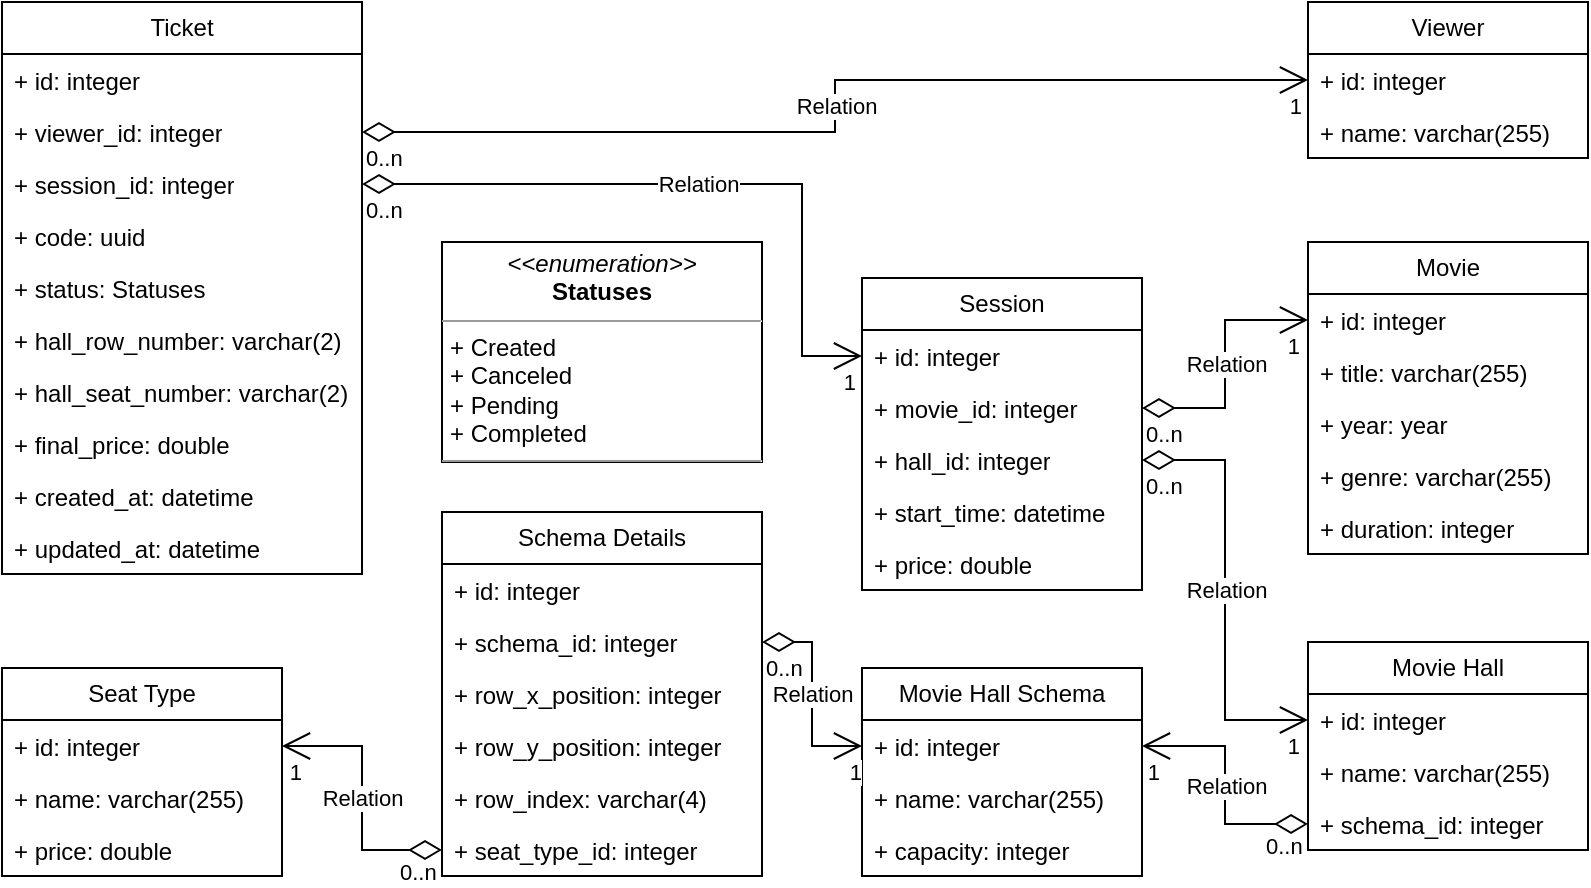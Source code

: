 <mxfile version="21.3.7" type="device">
  <diagram name="Страница 1" id="mAHyzVsj1osNLRTFfHKs">
    <mxGraphModel dx="1372" dy="753" grid="1" gridSize="10" guides="1" tooltips="1" connect="1" arrows="1" fold="1" page="1" pageScale="1" pageWidth="827" pageHeight="1169" math="0" shadow="0">
      <root>
        <mxCell id="0" />
        <mxCell id="1" parent="0" />
        <mxCell id="s28Vwgl7yr0prFbt-i51-13" value="Movie" style="swimlane;fontStyle=0;childLayout=stackLayout;horizontal=1;startSize=26;fillColor=none;horizontalStack=0;resizeParent=1;resizeParentMax=0;resizeLast=0;collapsible=1;marginBottom=0;whiteSpace=wrap;html=1;" parent="1" vertex="1">
          <mxGeometry x="673" y="200" width="140" height="156" as="geometry" />
        </mxCell>
        <mxCell id="s28Vwgl7yr0prFbt-i51-27" value="+ id: integer&lt;br&gt;" style="text;strokeColor=none;fillColor=none;align=left;verticalAlign=top;spacingLeft=4;spacingRight=4;overflow=hidden;rotatable=0;points=[[0,0.5],[1,0.5]];portConstraint=eastwest;whiteSpace=wrap;html=1;" parent="s28Vwgl7yr0prFbt-i51-13" vertex="1">
          <mxGeometry y="26" width="140" height="26" as="geometry" />
        </mxCell>
        <mxCell id="s28Vwgl7yr0prFbt-i51-28" value="+ title: varchar(255)&lt;br&gt;" style="text;strokeColor=none;fillColor=none;align=left;verticalAlign=top;spacingLeft=4;spacingRight=4;overflow=hidden;rotatable=0;points=[[0,0.5],[1,0.5]];portConstraint=eastwest;whiteSpace=wrap;html=1;" parent="s28Vwgl7yr0prFbt-i51-13" vertex="1">
          <mxGeometry y="52" width="140" height="26" as="geometry" />
        </mxCell>
        <mxCell id="s28Vwgl7yr0prFbt-i51-29" value="+ year: year" style="text;strokeColor=none;fillColor=none;align=left;verticalAlign=top;spacingLeft=4;spacingRight=4;overflow=hidden;rotatable=0;points=[[0,0.5],[1,0.5]];portConstraint=eastwest;whiteSpace=wrap;html=1;" parent="s28Vwgl7yr0prFbt-i51-13" vertex="1">
          <mxGeometry y="78" width="140" height="26" as="geometry" />
        </mxCell>
        <mxCell id="s28Vwgl7yr0prFbt-i51-30" value="+ genre: varchar(255)" style="text;strokeColor=none;fillColor=none;align=left;verticalAlign=top;spacingLeft=4;spacingRight=4;overflow=hidden;rotatable=0;points=[[0,0.5],[1,0.5]];portConstraint=eastwest;whiteSpace=wrap;html=1;" parent="s28Vwgl7yr0prFbt-i51-13" vertex="1">
          <mxGeometry y="104" width="140" height="26" as="geometry" />
        </mxCell>
        <mxCell id="s28Vwgl7yr0prFbt-i51-31" value="+ duration: integer&lt;br&gt;" style="text;strokeColor=none;fillColor=none;align=left;verticalAlign=top;spacingLeft=4;spacingRight=4;overflow=hidden;rotatable=0;points=[[0,0.5],[1,0.5]];portConstraint=eastwest;whiteSpace=wrap;html=1;" parent="s28Vwgl7yr0prFbt-i51-13" vertex="1">
          <mxGeometry y="130" width="140" height="26" as="geometry" />
        </mxCell>
        <mxCell id="s28Vwgl7yr0prFbt-i51-32" value="Movie Hall" style="swimlane;fontStyle=0;childLayout=stackLayout;horizontal=1;startSize=26;fillColor=none;horizontalStack=0;resizeParent=1;resizeParentMax=0;resizeLast=0;collapsible=1;marginBottom=0;whiteSpace=wrap;html=1;" parent="1" vertex="1">
          <mxGeometry x="673" y="400" width="140" height="104" as="geometry" />
        </mxCell>
        <mxCell id="s28Vwgl7yr0prFbt-i51-33" value="+ id: integer" style="text;strokeColor=none;fillColor=none;align=left;verticalAlign=top;spacingLeft=4;spacingRight=4;overflow=hidden;rotatable=0;points=[[0,0.5],[1,0.5]];portConstraint=eastwest;whiteSpace=wrap;html=1;" parent="s28Vwgl7yr0prFbt-i51-32" vertex="1">
          <mxGeometry y="26" width="140" height="26" as="geometry" />
        </mxCell>
        <mxCell id="s28Vwgl7yr0prFbt-i51-34" value="+ name: varchar(255)" style="text;strokeColor=none;fillColor=none;align=left;verticalAlign=top;spacingLeft=4;spacingRight=4;overflow=hidden;rotatable=0;points=[[0,0.5],[1,0.5]];portConstraint=eastwest;whiteSpace=wrap;html=1;" parent="s28Vwgl7yr0prFbt-i51-32" vertex="1">
          <mxGeometry y="52" width="140" height="26" as="geometry" />
        </mxCell>
        <mxCell id="s28Vwgl7yr0prFbt-i51-35" value="+ schema_id: integer" style="text;strokeColor=none;fillColor=none;align=left;verticalAlign=top;spacingLeft=4;spacingRight=4;overflow=hidden;rotatable=0;points=[[0,0.5],[1,0.5]];portConstraint=eastwest;whiteSpace=wrap;html=1;" parent="s28Vwgl7yr0prFbt-i51-32" vertex="1">
          <mxGeometry y="78" width="140" height="26" as="geometry" />
        </mxCell>
        <mxCell id="s28Vwgl7yr0prFbt-i51-36" value="Session" style="swimlane;fontStyle=0;childLayout=stackLayout;horizontal=1;startSize=26;fillColor=none;horizontalStack=0;resizeParent=1;resizeParentMax=0;resizeLast=0;collapsible=1;marginBottom=0;whiteSpace=wrap;html=1;" parent="1" vertex="1">
          <mxGeometry x="450" y="218" width="140" height="156" as="geometry" />
        </mxCell>
        <mxCell id="s28Vwgl7yr0prFbt-i51-37" value="+ id: integer" style="text;strokeColor=none;fillColor=none;align=left;verticalAlign=top;spacingLeft=4;spacingRight=4;overflow=hidden;rotatable=0;points=[[0,0.5],[1,0.5]];portConstraint=eastwest;whiteSpace=wrap;html=1;" parent="s28Vwgl7yr0prFbt-i51-36" vertex="1">
          <mxGeometry y="26" width="140" height="26" as="geometry" />
        </mxCell>
        <mxCell id="s28Vwgl7yr0prFbt-i51-39" value="+ movie_id: integer" style="text;strokeColor=none;fillColor=none;align=left;verticalAlign=top;spacingLeft=4;spacingRight=4;overflow=hidden;rotatable=0;points=[[0,0.5],[1,0.5]];portConstraint=eastwest;whiteSpace=wrap;html=1;" parent="s28Vwgl7yr0prFbt-i51-36" vertex="1">
          <mxGeometry y="52" width="140" height="26" as="geometry" />
        </mxCell>
        <mxCell id="s28Vwgl7yr0prFbt-i51-38" value="+ hall_id: integer" style="text;strokeColor=none;fillColor=none;align=left;verticalAlign=top;spacingLeft=4;spacingRight=4;overflow=hidden;rotatable=0;points=[[0,0.5],[1,0.5]];portConstraint=eastwest;whiteSpace=wrap;html=1;" parent="s28Vwgl7yr0prFbt-i51-36" vertex="1">
          <mxGeometry y="78" width="140" height="26" as="geometry" />
        </mxCell>
        <mxCell id="s28Vwgl7yr0prFbt-i51-41" value="+ start_time: datetime" style="text;strokeColor=none;fillColor=none;align=left;verticalAlign=top;spacingLeft=4;spacingRight=4;overflow=hidden;rotatable=0;points=[[0,0.5],[1,0.5]];portConstraint=eastwest;whiteSpace=wrap;html=1;" parent="s28Vwgl7yr0prFbt-i51-36" vertex="1">
          <mxGeometry y="104" width="140" height="26" as="geometry" />
        </mxCell>
        <mxCell id="s28Vwgl7yr0prFbt-i51-40" value="+ price: double" style="text;strokeColor=none;fillColor=none;align=left;verticalAlign=top;spacingLeft=4;spacingRight=4;overflow=hidden;rotatable=0;points=[[0,0.5],[1,0.5]];portConstraint=eastwest;whiteSpace=wrap;html=1;" parent="s28Vwgl7yr0prFbt-i51-36" vertex="1">
          <mxGeometry y="130" width="140" height="26" as="geometry" />
        </mxCell>
        <mxCell id="s28Vwgl7yr0prFbt-i51-42" value="Relation" style="endArrow=open;html=1;endSize=12;startArrow=diamondThin;startSize=14;startFill=0;edgeStyle=orthogonalEdgeStyle;rounded=0;" parent="1" source="s28Vwgl7yr0prFbt-i51-38" target="s28Vwgl7yr0prFbt-i51-33" edge="1">
          <mxGeometry relative="1" as="geometry">
            <mxPoint x="340" y="410" as="sourcePoint" />
            <mxPoint x="500" y="410" as="targetPoint" />
            <mxPoint as="offset" />
          </mxGeometry>
        </mxCell>
        <mxCell id="s28Vwgl7yr0prFbt-i51-43" value="0..n" style="edgeLabel;resizable=0;html=1;align=left;verticalAlign=top;" parent="s28Vwgl7yr0prFbt-i51-42" connectable="0" vertex="1">
          <mxGeometry x="-1" relative="1" as="geometry" />
        </mxCell>
        <mxCell id="s28Vwgl7yr0prFbt-i51-44" value="1" style="edgeLabel;resizable=0;html=1;align=right;verticalAlign=top;" parent="s28Vwgl7yr0prFbt-i51-42" connectable="0" vertex="1">
          <mxGeometry x="1" relative="1" as="geometry">
            <mxPoint x="-4" as="offset" />
          </mxGeometry>
        </mxCell>
        <mxCell id="s28Vwgl7yr0prFbt-i51-45" value="Relation" style="endArrow=open;html=1;endSize=12;startArrow=diamondThin;startSize=14;startFill=0;edgeStyle=orthogonalEdgeStyle;rounded=0;" parent="1" source="s28Vwgl7yr0prFbt-i51-39" target="s28Vwgl7yr0prFbt-i51-27" edge="1">
          <mxGeometry relative="1" as="geometry">
            <mxPoint x="340" y="410" as="sourcePoint" />
            <mxPoint x="490" y="390" as="targetPoint" />
          </mxGeometry>
        </mxCell>
        <mxCell id="s28Vwgl7yr0prFbt-i51-46" value="0..n" style="edgeLabel;resizable=0;html=1;align=left;verticalAlign=top;" parent="s28Vwgl7yr0prFbt-i51-45" connectable="0" vertex="1">
          <mxGeometry x="-1" relative="1" as="geometry" />
        </mxCell>
        <mxCell id="s28Vwgl7yr0prFbt-i51-47" value="1" style="edgeLabel;resizable=0;html=1;align=right;verticalAlign=top;" parent="s28Vwgl7yr0prFbt-i51-45" connectable="0" vertex="1">
          <mxGeometry x="1" relative="1" as="geometry">
            <mxPoint x="-4" as="offset" />
          </mxGeometry>
        </mxCell>
        <mxCell id="s28Vwgl7yr0prFbt-i51-48" value="Viewer" style="swimlane;fontStyle=0;childLayout=stackLayout;horizontal=1;startSize=26;fillColor=none;horizontalStack=0;resizeParent=1;resizeParentMax=0;resizeLast=0;collapsible=1;marginBottom=0;whiteSpace=wrap;html=1;" parent="1" vertex="1">
          <mxGeometry x="673" y="80" width="140" height="78" as="geometry" />
        </mxCell>
        <mxCell id="s28Vwgl7yr0prFbt-i51-49" value="+ id: integer" style="text;strokeColor=none;fillColor=none;align=left;verticalAlign=top;spacingLeft=4;spacingRight=4;overflow=hidden;rotatable=0;points=[[0,0.5],[1,0.5]];portConstraint=eastwest;whiteSpace=wrap;html=1;" parent="s28Vwgl7yr0prFbt-i51-48" vertex="1">
          <mxGeometry y="26" width="140" height="26" as="geometry" />
        </mxCell>
        <mxCell id="s28Vwgl7yr0prFbt-i51-50" value="+ name: varchar(255)" style="text;strokeColor=none;fillColor=none;align=left;verticalAlign=top;spacingLeft=4;spacingRight=4;overflow=hidden;rotatable=0;points=[[0,0.5],[1,0.5]];portConstraint=eastwest;whiteSpace=wrap;html=1;" parent="s28Vwgl7yr0prFbt-i51-48" vertex="1">
          <mxGeometry y="52" width="140" height="26" as="geometry" />
        </mxCell>
        <mxCell id="s28Vwgl7yr0prFbt-i51-52" value="Ticket" style="swimlane;fontStyle=0;childLayout=stackLayout;horizontal=1;startSize=26;fillColor=none;horizontalStack=0;resizeParent=1;resizeParentMax=0;resizeLast=0;collapsible=1;marginBottom=0;whiteSpace=wrap;html=1;" parent="1" vertex="1">
          <mxGeometry x="20" y="80" width="180" height="286" as="geometry" />
        </mxCell>
        <mxCell id="s28Vwgl7yr0prFbt-i51-53" value="+ id: integer" style="text;strokeColor=none;fillColor=none;align=left;verticalAlign=top;spacingLeft=4;spacingRight=4;overflow=hidden;rotatable=0;points=[[0,0.5],[1,0.5]];portConstraint=eastwest;whiteSpace=wrap;html=1;" parent="s28Vwgl7yr0prFbt-i51-52" vertex="1">
          <mxGeometry y="26" width="180" height="26" as="geometry" />
        </mxCell>
        <mxCell id="s28Vwgl7yr0prFbt-i51-55" value="+ viewer_id: integer" style="text;strokeColor=none;fillColor=none;align=left;verticalAlign=top;spacingLeft=4;spacingRight=4;overflow=hidden;rotatable=0;points=[[0,0.5],[1,0.5]];portConstraint=eastwest;whiteSpace=wrap;html=1;" parent="s28Vwgl7yr0prFbt-i51-52" vertex="1">
          <mxGeometry y="52" width="180" height="26" as="geometry" />
        </mxCell>
        <mxCell id="s28Vwgl7yr0prFbt-i51-59" value="+ session_id: integer" style="text;strokeColor=none;fillColor=none;align=left;verticalAlign=top;spacingLeft=4;spacingRight=4;overflow=hidden;rotatable=0;points=[[0,0.5],[1,0.5]];portConstraint=eastwest;whiteSpace=wrap;html=1;" parent="s28Vwgl7yr0prFbt-i51-52" vertex="1">
          <mxGeometry y="78" width="180" height="26" as="geometry" />
        </mxCell>
        <mxCell id="s28Vwgl7yr0prFbt-i51-54" value="+ code: uuid" style="text;strokeColor=none;fillColor=none;align=left;verticalAlign=top;spacingLeft=4;spacingRight=4;overflow=hidden;rotatable=0;points=[[0,0.5],[1,0.5]];portConstraint=eastwest;whiteSpace=wrap;html=1;" parent="s28Vwgl7yr0prFbt-i51-52" vertex="1">
          <mxGeometry y="104" width="180" height="26" as="geometry" />
        </mxCell>
        <mxCell id="s28Vwgl7yr0prFbt-i51-58" value="+ status: Statuses" style="text;strokeColor=none;fillColor=none;align=left;verticalAlign=top;spacingLeft=4;spacingRight=4;overflow=hidden;rotatable=0;points=[[0,0.5],[1,0.5]];portConstraint=eastwest;whiteSpace=wrap;html=1;" parent="s28Vwgl7yr0prFbt-i51-52" vertex="1">
          <mxGeometry y="130" width="180" height="26" as="geometry" />
        </mxCell>
        <mxCell id="jCHWgyJbsrMj-KMIqQjY-29" value="+ hall_row_number: varchar(2)&lt;br&gt;" style="text;strokeColor=none;fillColor=none;align=left;verticalAlign=top;spacingLeft=4;spacingRight=4;overflow=hidden;rotatable=0;points=[[0,0.5],[1,0.5]];portConstraint=eastwest;whiteSpace=wrap;html=1;" vertex="1" parent="s28Vwgl7yr0prFbt-i51-52">
          <mxGeometry y="156" width="180" height="26" as="geometry" />
        </mxCell>
        <mxCell id="jCHWgyJbsrMj-KMIqQjY-28" value="+ hall_seat_number: varchar(2)" style="text;strokeColor=none;fillColor=none;align=left;verticalAlign=top;spacingLeft=4;spacingRight=4;overflow=hidden;rotatable=0;points=[[0,0.5],[1,0.5]];portConstraint=eastwest;whiteSpace=wrap;html=1;" vertex="1" parent="s28Vwgl7yr0prFbt-i51-52">
          <mxGeometry y="182" width="180" height="26" as="geometry" />
        </mxCell>
        <mxCell id="jCHWgyJbsrMj-KMIqQjY-2" value="+ final_price: double" style="text;strokeColor=none;fillColor=none;align=left;verticalAlign=top;spacingLeft=4;spacingRight=4;overflow=hidden;rotatable=0;points=[[0,0.5],[1,0.5]];portConstraint=eastwest;whiteSpace=wrap;html=1;" vertex="1" parent="s28Vwgl7yr0prFbt-i51-52">
          <mxGeometry y="208" width="180" height="26" as="geometry" />
        </mxCell>
        <mxCell id="s28Vwgl7yr0prFbt-i51-57" value="+ created_at: datetime" style="text;strokeColor=none;fillColor=none;align=left;verticalAlign=top;spacingLeft=4;spacingRight=4;overflow=hidden;rotatable=0;points=[[0,0.5],[1,0.5]];portConstraint=eastwest;whiteSpace=wrap;html=1;" parent="s28Vwgl7yr0prFbt-i51-52" vertex="1">
          <mxGeometry y="234" width="180" height="26" as="geometry" />
        </mxCell>
        <mxCell id="s28Vwgl7yr0prFbt-i51-56" value="+ updated_at: datetime" style="text;strokeColor=none;fillColor=none;align=left;verticalAlign=top;spacingLeft=4;spacingRight=4;overflow=hidden;rotatable=0;points=[[0,0.5],[1,0.5]];portConstraint=eastwest;whiteSpace=wrap;html=1;" parent="s28Vwgl7yr0prFbt-i51-52" vertex="1">
          <mxGeometry y="260" width="180" height="26" as="geometry" />
        </mxCell>
        <mxCell id="s28Vwgl7yr0prFbt-i51-66" value="Relation" style="endArrow=open;html=1;endSize=12;startArrow=diamondThin;startSize=14;startFill=0;edgeStyle=orthogonalEdgeStyle;rounded=0;" parent="1" source="s28Vwgl7yr0prFbt-i51-59" target="s28Vwgl7yr0prFbt-i51-37" edge="1">
          <mxGeometry relative="1" as="geometry">
            <mxPoint x="340" y="300" as="sourcePoint" />
            <mxPoint x="500" y="300" as="targetPoint" />
            <Array as="points">
              <mxPoint x="420" y="171" />
              <mxPoint x="420" y="257" />
            </Array>
          </mxGeometry>
        </mxCell>
        <mxCell id="s28Vwgl7yr0prFbt-i51-67" value="0..n" style="edgeLabel;resizable=0;html=1;align=left;verticalAlign=top;" parent="s28Vwgl7yr0prFbt-i51-66" connectable="0" vertex="1">
          <mxGeometry x="-1" relative="1" as="geometry" />
        </mxCell>
        <mxCell id="s28Vwgl7yr0prFbt-i51-68" value="1" style="edgeLabel;resizable=0;html=1;align=right;verticalAlign=top;" parent="s28Vwgl7yr0prFbt-i51-66" connectable="0" vertex="1">
          <mxGeometry x="1" relative="1" as="geometry">
            <mxPoint x="-3" as="offset" />
          </mxGeometry>
        </mxCell>
        <mxCell id="s28Vwgl7yr0prFbt-i51-69" value="Relation" style="endArrow=open;html=1;endSize=12;startArrow=diamondThin;startSize=14;startFill=0;edgeStyle=orthogonalEdgeStyle;rounded=0;" parent="1" source="s28Vwgl7yr0prFbt-i51-55" target="s28Vwgl7yr0prFbt-i51-49" edge="1">
          <mxGeometry relative="1" as="geometry">
            <mxPoint x="340" y="300" as="sourcePoint" />
            <mxPoint x="500" y="300" as="targetPoint" />
          </mxGeometry>
        </mxCell>
        <mxCell id="s28Vwgl7yr0prFbt-i51-70" value="0..n" style="edgeLabel;resizable=0;html=1;align=left;verticalAlign=top;" parent="s28Vwgl7yr0prFbt-i51-69" connectable="0" vertex="1">
          <mxGeometry x="-1" relative="1" as="geometry" />
        </mxCell>
        <mxCell id="s28Vwgl7yr0prFbt-i51-71" value="1" style="edgeLabel;resizable=0;html=1;align=right;verticalAlign=top;" parent="s28Vwgl7yr0prFbt-i51-69" connectable="0" vertex="1">
          <mxGeometry x="1" relative="1" as="geometry">
            <mxPoint x="-3" as="offset" />
          </mxGeometry>
        </mxCell>
        <mxCell id="0VITQJIMo_YQi0LNH83O-34" value="&lt;p style=&quot;margin:0px;margin-top:4px;text-align:center;&quot;&gt;&lt;i&gt;&amp;lt;&amp;lt;enumeration&amp;gt;&amp;gt;&lt;/i&gt;&lt;br&gt;&lt;b&gt;Statuses&lt;/b&gt;&lt;/p&gt;&lt;hr size=&quot;1&quot;&gt;&lt;p style=&quot;margin:0px;margin-left:4px;&quot;&gt;+ Created&lt;/p&gt;&lt;p style=&quot;margin:0px;margin-left:4px;&quot;&gt;+ Canceled&lt;/p&gt;&lt;p style=&quot;margin:0px;margin-left:4px;&quot;&gt;+ Pending&lt;br&gt;+ Completed&lt;/p&gt;&lt;hr size=&quot;1&quot;&gt;&lt;p style=&quot;margin:0px;margin-left:4px;&quot;&gt;&lt;br&gt;&lt;/p&gt;" style="verticalAlign=top;align=left;overflow=fill;fontSize=12;fontFamily=Helvetica;html=1;whiteSpace=wrap;" parent="1" vertex="1">
          <mxGeometry x="240" y="200" width="160" height="110" as="geometry" />
        </mxCell>
        <mxCell id="jCHWgyJbsrMj-KMIqQjY-3" value="Movie Hall Schema" style="swimlane;fontStyle=0;childLayout=stackLayout;horizontal=1;startSize=26;fillColor=none;horizontalStack=0;resizeParent=1;resizeParentMax=0;resizeLast=0;collapsible=1;marginBottom=0;whiteSpace=wrap;html=1;" vertex="1" parent="1">
          <mxGeometry x="450" y="413" width="140" height="104" as="geometry" />
        </mxCell>
        <mxCell id="jCHWgyJbsrMj-KMIqQjY-4" value="+ id: integer" style="text;strokeColor=none;fillColor=none;align=left;verticalAlign=top;spacingLeft=4;spacingRight=4;overflow=hidden;rotatable=0;points=[[0,0.5],[1,0.5]];portConstraint=eastwest;whiteSpace=wrap;html=1;" vertex="1" parent="jCHWgyJbsrMj-KMIqQjY-3">
          <mxGeometry y="26" width="140" height="26" as="geometry" />
        </mxCell>
        <mxCell id="jCHWgyJbsrMj-KMIqQjY-5" value="+ name: varchar(255)" style="text;strokeColor=none;fillColor=none;align=left;verticalAlign=top;spacingLeft=4;spacingRight=4;overflow=hidden;rotatable=0;points=[[0,0.5],[1,0.5]];portConstraint=eastwest;whiteSpace=wrap;html=1;" vertex="1" parent="jCHWgyJbsrMj-KMIqQjY-3">
          <mxGeometry y="52" width="140" height="26" as="geometry" />
        </mxCell>
        <mxCell id="jCHWgyJbsrMj-KMIqQjY-30" value="+ capacity: integer" style="text;strokeColor=none;fillColor=none;align=left;verticalAlign=top;spacingLeft=4;spacingRight=4;overflow=hidden;rotatable=0;points=[[0,0.5],[1,0.5]];portConstraint=eastwest;whiteSpace=wrap;html=1;" vertex="1" parent="jCHWgyJbsrMj-KMIqQjY-3">
          <mxGeometry y="78" width="140" height="26" as="geometry" />
        </mxCell>
        <mxCell id="jCHWgyJbsrMj-KMIqQjY-7" value="Relation" style="endArrow=open;html=1;endSize=12;startArrow=diamondThin;startSize=14;startFill=0;edgeStyle=orthogonalEdgeStyle;rounded=0;" edge="1" parent="1" source="s28Vwgl7yr0prFbt-i51-35" target="jCHWgyJbsrMj-KMIqQjY-4">
          <mxGeometry relative="1" as="geometry">
            <mxPoint x="330" y="390" as="sourcePoint" />
            <mxPoint x="490" y="390" as="targetPoint" />
          </mxGeometry>
        </mxCell>
        <mxCell id="jCHWgyJbsrMj-KMIqQjY-8" value="0..n" style="edgeLabel;resizable=0;html=1;align=left;verticalAlign=top;" connectable="0" vertex="1" parent="jCHWgyJbsrMj-KMIqQjY-7">
          <mxGeometry x="-1" relative="1" as="geometry">
            <mxPoint x="-23" y="-2" as="offset" />
          </mxGeometry>
        </mxCell>
        <mxCell id="jCHWgyJbsrMj-KMIqQjY-9" value="1" style="edgeLabel;resizable=0;html=1;align=right;verticalAlign=top;" connectable="0" vertex="1" parent="jCHWgyJbsrMj-KMIqQjY-7">
          <mxGeometry x="1" relative="1" as="geometry">
            <mxPoint x="9" as="offset" />
          </mxGeometry>
        </mxCell>
        <mxCell id="jCHWgyJbsrMj-KMIqQjY-10" value="Schema Details" style="swimlane;fontStyle=0;childLayout=stackLayout;horizontal=1;startSize=26;fillColor=none;horizontalStack=0;resizeParent=1;resizeParentMax=0;resizeLast=0;collapsible=1;marginBottom=0;whiteSpace=wrap;html=1;" vertex="1" parent="1">
          <mxGeometry x="240" y="335" width="160" height="182" as="geometry" />
        </mxCell>
        <mxCell id="jCHWgyJbsrMj-KMIqQjY-11" value="+ id: integer" style="text;strokeColor=none;fillColor=none;align=left;verticalAlign=top;spacingLeft=4;spacingRight=4;overflow=hidden;rotatable=0;points=[[0,0.5],[1,0.5]];portConstraint=eastwest;whiteSpace=wrap;html=1;" vertex="1" parent="jCHWgyJbsrMj-KMIqQjY-10">
          <mxGeometry y="26" width="160" height="26" as="geometry" />
        </mxCell>
        <mxCell id="jCHWgyJbsrMj-KMIqQjY-12" value="+ schema_id: integer" style="text;strokeColor=none;fillColor=none;align=left;verticalAlign=top;spacingLeft=4;spacingRight=4;overflow=hidden;rotatable=0;points=[[0,0.5],[1,0.5]];portConstraint=eastwest;whiteSpace=wrap;html=1;" vertex="1" parent="jCHWgyJbsrMj-KMIqQjY-10">
          <mxGeometry y="52" width="160" height="26" as="geometry" />
        </mxCell>
        <mxCell id="jCHWgyJbsrMj-KMIqQjY-15" value="+ row_x_position: integer" style="text;strokeColor=none;fillColor=none;align=left;verticalAlign=top;spacingLeft=4;spacingRight=4;overflow=hidden;rotatable=0;points=[[0,0.5],[1,0.5]];portConstraint=eastwest;whiteSpace=wrap;html=1;" vertex="1" parent="jCHWgyJbsrMj-KMIqQjY-10">
          <mxGeometry y="78" width="160" height="26" as="geometry" />
        </mxCell>
        <mxCell id="jCHWgyJbsrMj-KMIqQjY-14" value="+ row_y_position: integer" style="text;strokeColor=none;fillColor=none;align=left;verticalAlign=top;spacingLeft=4;spacingRight=4;overflow=hidden;rotatable=0;points=[[0,0.5],[1,0.5]];portConstraint=eastwest;whiteSpace=wrap;html=1;" vertex="1" parent="jCHWgyJbsrMj-KMIqQjY-10">
          <mxGeometry y="104" width="160" height="26" as="geometry" />
        </mxCell>
        <mxCell id="jCHWgyJbsrMj-KMIqQjY-31" value="+ row_index: varchar(4)" style="text;strokeColor=none;fillColor=none;align=left;verticalAlign=top;spacingLeft=4;spacingRight=4;overflow=hidden;rotatable=0;points=[[0,0.5],[1,0.5]];portConstraint=eastwest;whiteSpace=wrap;html=1;" vertex="1" parent="jCHWgyJbsrMj-KMIqQjY-10">
          <mxGeometry y="130" width="160" height="26" as="geometry" />
        </mxCell>
        <mxCell id="jCHWgyJbsrMj-KMIqQjY-13" value="+ seat_type_id: integer" style="text;strokeColor=none;fillColor=none;align=left;verticalAlign=top;spacingLeft=4;spacingRight=4;overflow=hidden;rotatable=0;points=[[0,0.5],[1,0.5]];portConstraint=eastwest;whiteSpace=wrap;html=1;" vertex="1" parent="jCHWgyJbsrMj-KMIqQjY-10">
          <mxGeometry y="156" width="160" height="26" as="geometry" />
        </mxCell>
        <mxCell id="jCHWgyJbsrMj-KMIqQjY-16" value="Relation" style="endArrow=open;html=1;endSize=12;startArrow=diamondThin;startSize=14;startFill=0;edgeStyle=orthogonalEdgeStyle;rounded=0;" edge="1" parent="1" source="jCHWgyJbsrMj-KMIqQjY-12" target="jCHWgyJbsrMj-KMIqQjY-4">
          <mxGeometry relative="1" as="geometry">
            <mxPoint x="330" y="390" as="sourcePoint" />
            <mxPoint x="490" y="390" as="targetPoint" />
          </mxGeometry>
        </mxCell>
        <mxCell id="jCHWgyJbsrMj-KMIqQjY-17" value="0..n" style="edgeLabel;resizable=0;html=1;align=left;verticalAlign=top;" connectable="0" vertex="1" parent="jCHWgyJbsrMj-KMIqQjY-16">
          <mxGeometry x="-1" relative="1" as="geometry" />
        </mxCell>
        <mxCell id="jCHWgyJbsrMj-KMIqQjY-18" value="1" style="edgeLabel;resizable=0;html=1;align=right;verticalAlign=top;" connectable="0" vertex="1" parent="jCHWgyJbsrMj-KMIqQjY-16">
          <mxGeometry x="1" relative="1" as="geometry" />
        </mxCell>
        <mxCell id="jCHWgyJbsrMj-KMIqQjY-19" value="Seat Type" style="swimlane;fontStyle=0;childLayout=stackLayout;horizontal=1;startSize=26;fillColor=none;horizontalStack=0;resizeParent=1;resizeParentMax=0;resizeLast=0;collapsible=1;marginBottom=0;whiteSpace=wrap;html=1;" vertex="1" parent="1">
          <mxGeometry x="20" y="413" width="140" height="104" as="geometry" />
        </mxCell>
        <mxCell id="jCHWgyJbsrMj-KMIqQjY-20" value="+ id: integer" style="text;strokeColor=none;fillColor=none;align=left;verticalAlign=top;spacingLeft=4;spacingRight=4;overflow=hidden;rotatable=0;points=[[0,0.5],[1,0.5]];portConstraint=eastwest;whiteSpace=wrap;html=1;" vertex="1" parent="jCHWgyJbsrMj-KMIqQjY-19">
          <mxGeometry y="26" width="140" height="26" as="geometry" />
        </mxCell>
        <mxCell id="jCHWgyJbsrMj-KMIqQjY-21" value="+ name: varchar(255)" style="text;strokeColor=none;fillColor=none;align=left;verticalAlign=top;spacingLeft=4;spacingRight=4;overflow=hidden;rotatable=0;points=[[0,0.5],[1,0.5]];portConstraint=eastwest;whiteSpace=wrap;html=1;" vertex="1" parent="jCHWgyJbsrMj-KMIqQjY-19">
          <mxGeometry y="52" width="140" height="26" as="geometry" />
        </mxCell>
        <mxCell id="jCHWgyJbsrMj-KMIqQjY-22" value="+ price: double" style="text;strokeColor=none;fillColor=none;align=left;verticalAlign=top;spacingLeft=4;spacingRight=4;overflow=hidden;rotatable=0;points=[[0,0.5],[1,0.5]];portConstraint=eastwest;whiteSpace=wrap;html=1;" vertex="1" parent="jCHWgyJbsrMj-KMIqQjY-19">
          <mxGeometry y="78" width="140" height="26" as="geometry" />
        </mxCell>
        <mxCell id="jCHWgyJbsrMj-KMIqQjY-23" value="Relation" style="endArrow=open;html=1;endSize=12;startArrow=diamondThin;startSize=14;startFill=0;edgeStyle=orthogonalEdgeStyle;rounded=0;" edge="1" parent="1" source="jCHWgyJbsrMj-KMIqQjY-13" target="jCHWgyJbsrMj-KMIqQjY-20">
          <mxGeometry relative="1" as="geometry">
            <mxPoint x="330" y="390" as="sourcePoint" />
            <mxPoint x="490" y="390" as="targetPoint" />
          </mxGeometry>
        </mxCell>
        <mxCell id="jCHWgyJbsrMj-KMIqQjY-24" value="0..n" style="edgeLabel;resizable=0;html=1;align=left;verticalAlign=top;" connectable="0" vertex="1" parent="jCHWgyJbsrMj-KMIqQjY-23">
          <mxGeometry x="-1" relative="1" as="geometry">
            <mxPoint x="-23" y="-2" as="offset" />
          </mxGeometry>
        </mxCell>
        <mxCell id="jCHWgyJbsrMj-KMIqQjY-25" value="1" style="edgeLabel;resizable=0;html=1;align=right;verticalAlign=top;" connectable="0" vertex="1" parent="jCHWgyJbsrMj-KMIqQjY-23">
          <mxGeometry x="1" relative="1" as="geometry">
            <mxPoint x="10" as="offset" />
          </mxGeometry>
        </mxCell>
      </root>
    </mxGraphModel>
  </diagram>
</mxfile>
